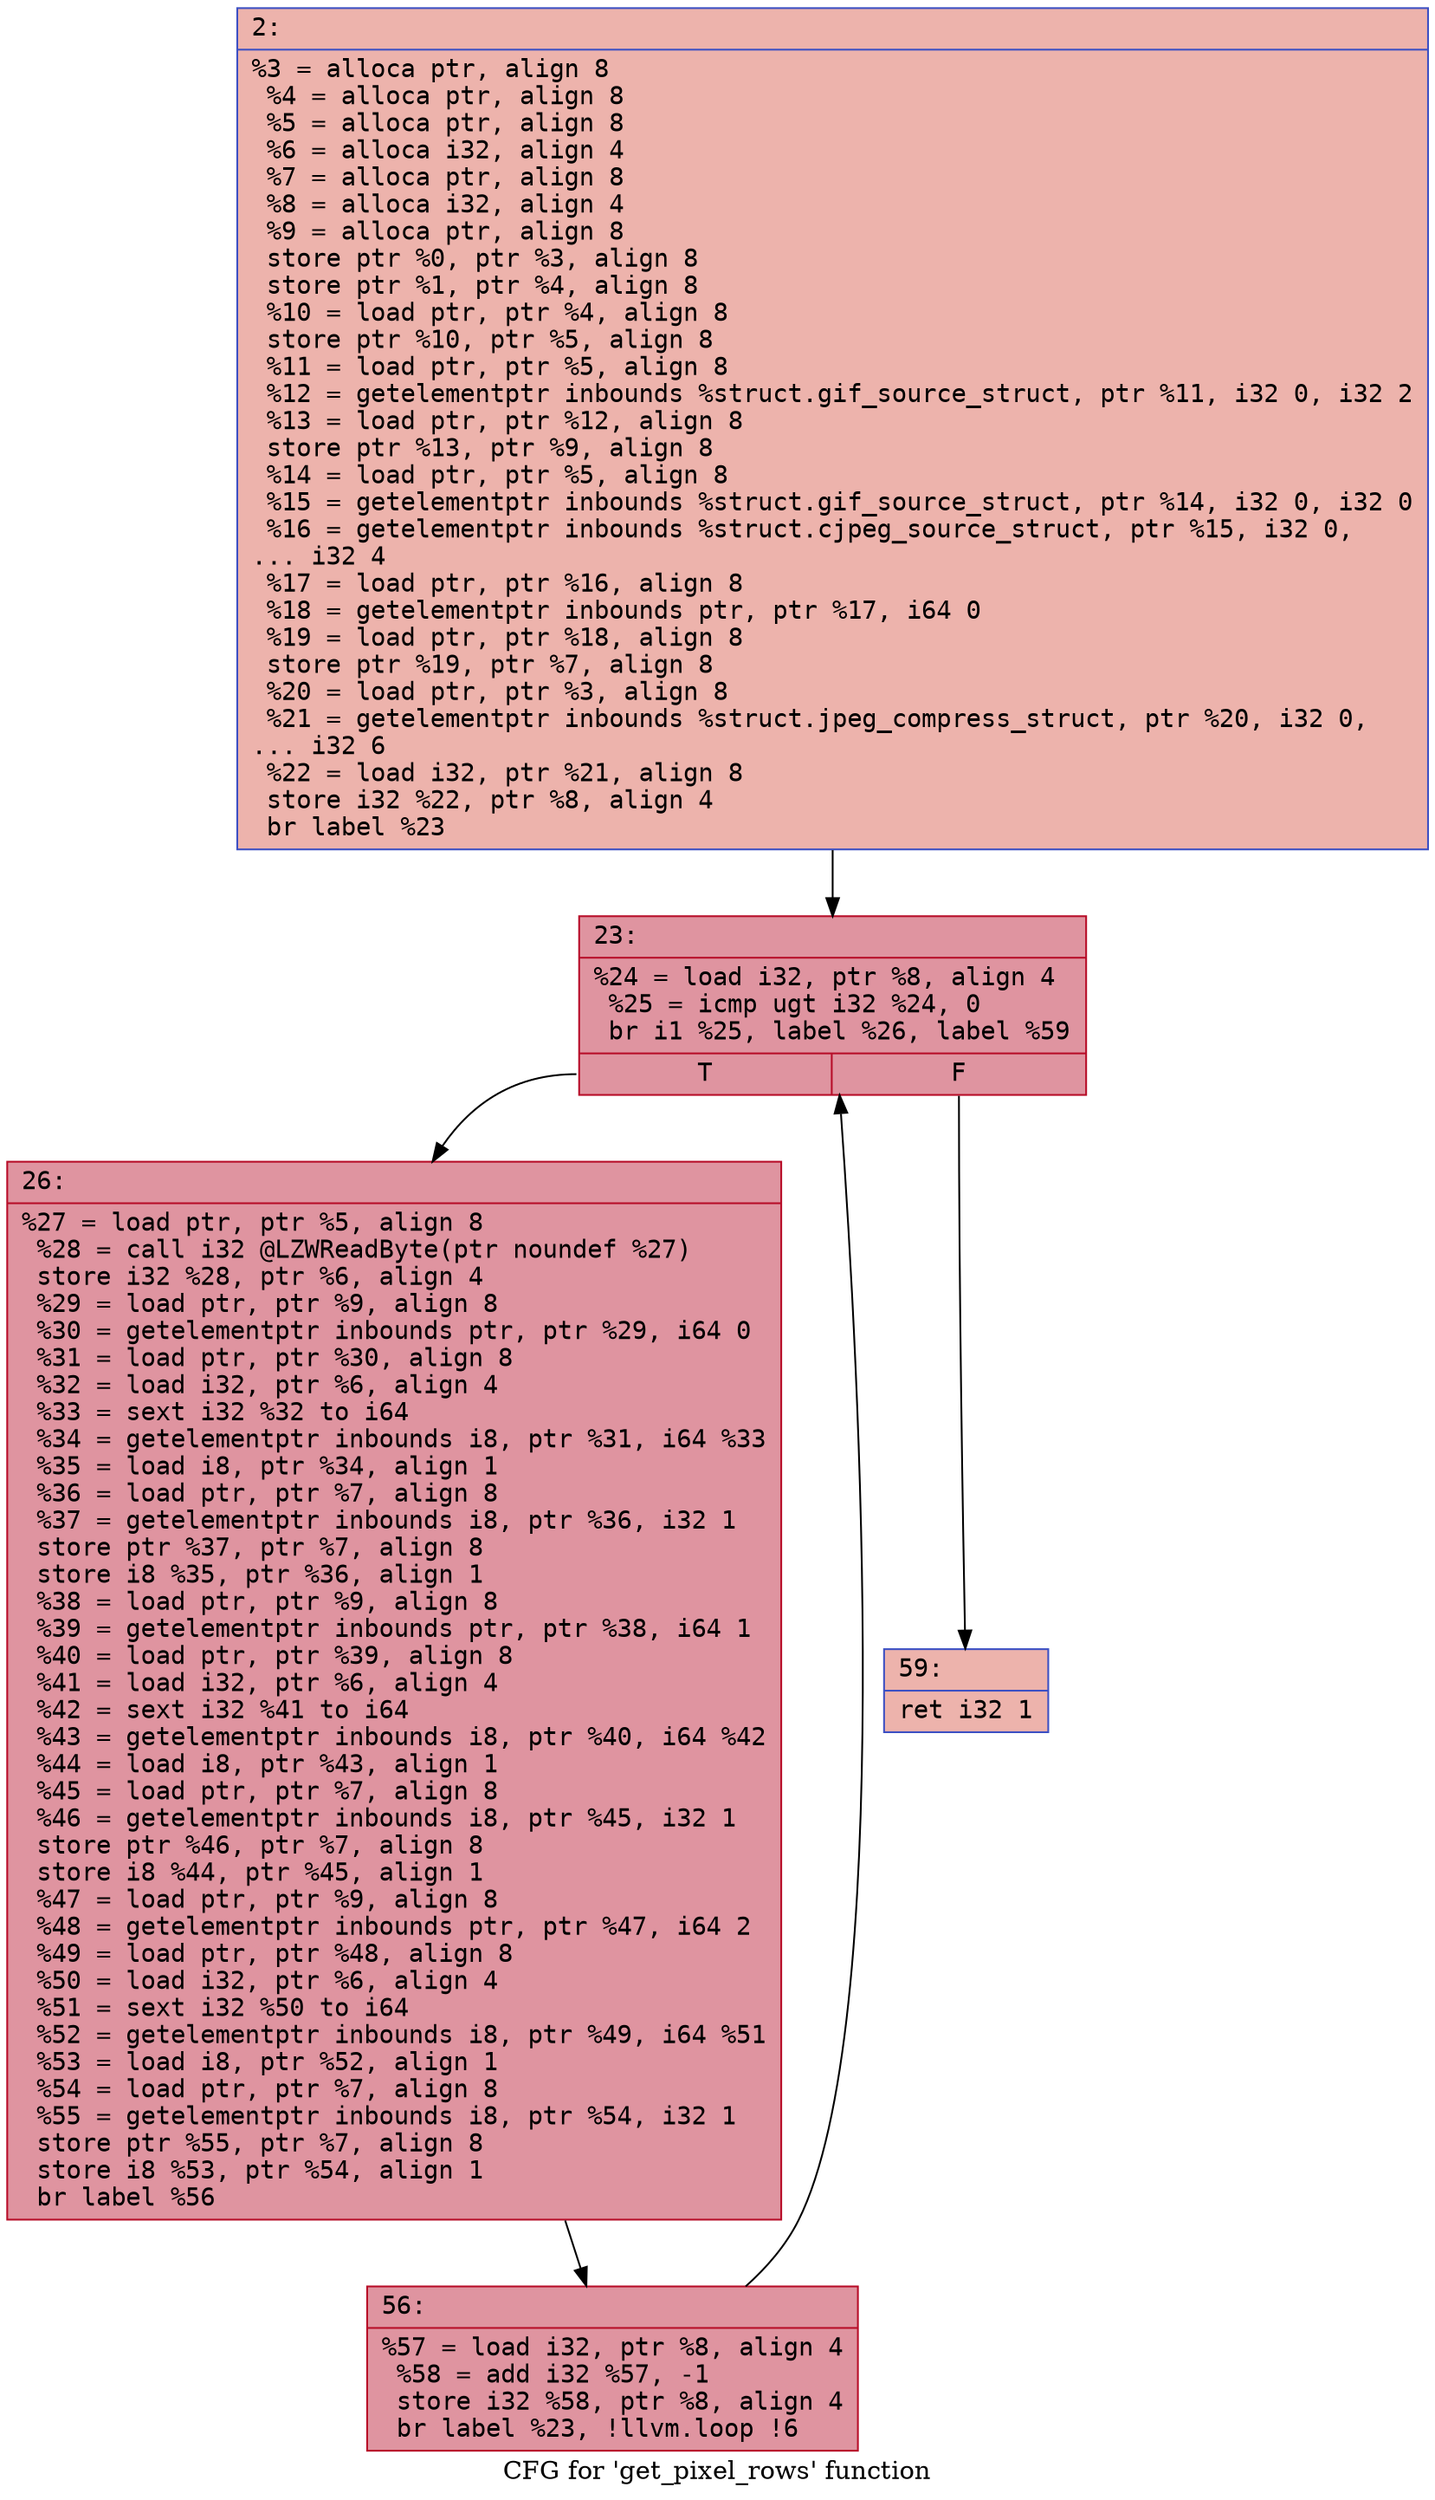 digraph "CFG for 'get_pixel_rows' function" {
	label="CFG for 'get_pixel_rows' function";

	Node0x600000b2b7f0 [shape=record,color="#3d50c3ff", style=filled, fillcolor="#d6524470" fontname="Courier",label="{2:\l|  %3 = alloca ptr, align 8\l  %4 = alloca ptr, align 8\l  %5 = alloca ptr, align 8\l  %6 = alloca i32, align 4\l  %7 = alloca ptr, align 8\l  %8 = alloca i32, align 4\l  %9 = alloca ptr, align 8\l  store ptr %0, ptr %3, align 8\l  store ptr %1, ptr %4, align 8\l  %10 = load ptr, ptr %4, align 8\l  store ptr %10, ptr %5, align 8\l  %11 = load ptr, ptr %5, align 8\l  %12 = getelementptr inbounds %struct.gif_source_struct, ptr %11, i32 0, i32 2\l  %13 = load ptr, ptr %12, align 8\l  store ptr %13, ptr %9, align 8\l  %14 = load ptr, ptr %5, align 8\l  %15 = getelementptr inbounds %struct.gif_source_struct, ptr %14, i32 0, i32 0\l  %16 = getelementptr inbounds %struct.cjpeg_source_struct, ptr %15, i32 0,\l... i32 4\l  %17 = load ptr, ptr %16, align 8\l  %18 = getelementptr inbounds ptr, ptr %17, i64 0\l  %19 = load ptr, ptr %18, align 8\l  store ptr %19, ptr %7, align 8\l  %20 = load ptr, ptr %3, align 8\l  %21 = getelementptr inbounds %struct.jpeg_compress_struct, ptr %20, i32 0,\l... i32 6\l  %22 = load i32, ptr %21, align 8\l  store i32 %22, ptr %8, align 4\l  br label %23\l}"];
	Node0x600000b2b7f0 -> Node0x600000b2b840[tooltip="2 -> 23\nProbability 100.00%" ];
	Node0x600000b2b840 [shape=record,color="#b70d28ff", style=filled, fillcolor="#b70d2870" fontname="Courier",label="{23:\l|  %24 = load i32, ptr %8, align 4\l  %25 = icmp ugt i32 %24, 0\l  br i1 %25, label %26, label %59\l|{<s0>T|<s1>F}}"];
	Node0x600000b2b840:s0 -> Node0x600000b2b890[tooltip="23 -> 26\nProbability 96.88%" ];
	Node0x600000b2b840:s1 -> Node0x600000b2b930[tooltip="23 -> 59\nProbability 3.12%" ];
	Node0x600000b2b890 [shape=record,color="#b70d28ff", style=filled, fillcolor="#b70d2870" fontname="Courier",label="{26:\l|  %27 = load ptr, ptr %5, align 8\l  %28 = call i32 @LZWReadByte(ptr noundef %27)\l  store i32 %28, ptr %6, align 4\l  %29 = load ptr, ptr %9, align 8\l  %30 = getelementptr inbounds ptr, ptr %29, i64 0\l  %31 = load ptr, ptr %30, align 8\l  %32 = load i32, ptr %6, align 4\l  %33 = sext i32 %32 to i64\l  %34 = getelementptr inbounds i8, ptr %31, i64 %33\l  %35 = load i8, ptr %34, align 1\l  %36 = load ptr, ptr %7, align 8\l  %37 = getelementptr inbounds i8, ptr %36, i32 1\l  store ptr %37, ptr %7, align 8\l  store i8 %35, ptr %36, align 1\l  %38 = load ptr, ptr %9, align 8\l  %39 = getelementptr inbounds ptr, ptr %38, i64 1\l  %40 = load ptr, ptr %39, align 8\l  %41 = load i32, ptr %6, align 4\l  %42 = sext i32 %41 to i64\l  %43 = getelementptr inbounds i8, ptr %40, i64 %42\l  %44 = load i8, ptr %43, align 1\l  %45 = load ptr, ptr %7, align 8\l  %46 = getelementptr inbounds i8, ptr %45, i32 1\l  store ptr %46, ptr %7, align 8\l  store i8 %44, ptr %45, align 1\l  %47 = load ptr, ptr %9, align 8\l  %48 = getelementptr inbounds ptr, ptr %47, i64 2\l  %49 = load ptr, ptr %48, align 8\l  %50 = load i32, ptr %6, align 4\l  %51 = sext i32 %50 to i64\l  %52 = getelementptr inbounds i8, ptr %49, i64 %51\l  %53 = load i8, ptr %52, align 1\l  %54 = load ptr, ptr %7, align 8\l  %55 = getelementptr inbounds i8, ptr %54, i32 1\l  store ptr %55, ptr %7, align 8\l  store i8 %53, ptr %54, align 1\l  br label %56\l}"];
	Node0x600000b2b890 -> Node0x600000b2b8e0[tooltip="26 -> 56\nProbability 100.00%" ];
	Node0x600000b2b8e0 [shape=record,color="#b70d28ff", style=filled, fillcolor="#b70d2870" fontname="Courier",label="{56:\l|  %57 = load i32, ptr %8, align 4\l  %58 = add i32 %57, -1\l  store i32 %58, ptr %8, align 4\l  br label %23, !llvm.loop !6\l}"];
	Node0x600000b2b8e0 -> Node0x600000b2b840[tooltip="56 -> 23\nProbability 100.00%" ];
	Node0x600000b2b930 [shape=record,color="#3d50c3ff", style=filled, fillcolor="#d6524470" fontname="Courier",label="{59:\l|  ret i32 1\l}"];
}
